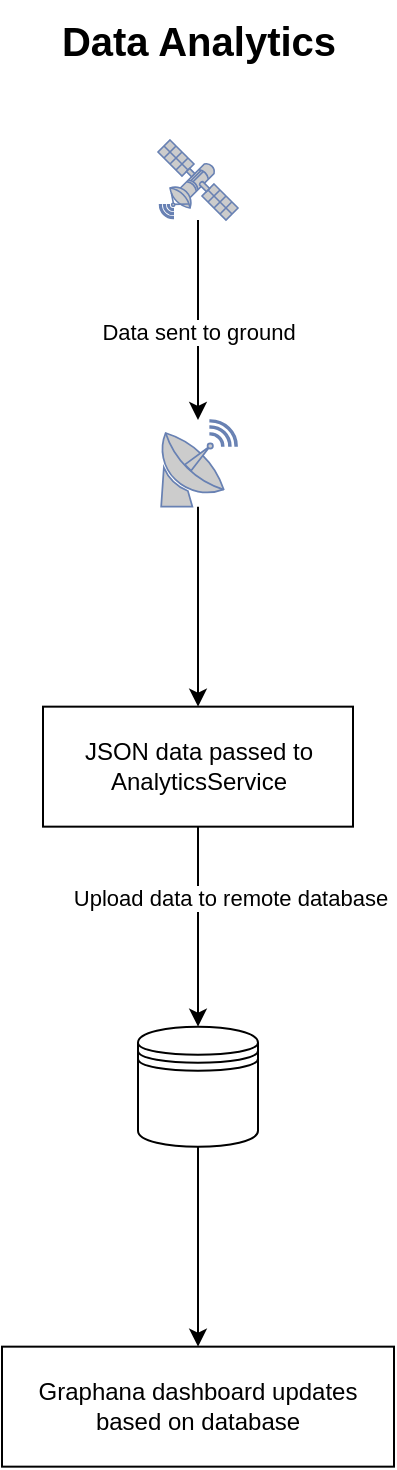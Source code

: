 <mxfile version="24.1.0" type="device">
  <diagram name="Page-1" id="u1J44p7dfjy_udOnklSz">
    <mxGraphModel dx="1434" dy="1396" grid="1" gridSize="10" guides="1" tooltips="1" connect="1" arrows="1" fold="1" page="1" pageScale="1" pageWidth="827" pageHeight="1169" math="0" shadow="0">
      <root>
        <mxCell id="0" />
        <mxCell id="1" parent="0" />
        <mxCell id="IuqejPlVKC5t36psSgME-3" style="edgeStyle=orthogonalEdgeStyle;rounded=0;orthogonalLoop=1;jettySize=auto;html=1;noEdgeStyle=1;orthogonal=1;" edge="1" parent="1" source="IuqejPlVKC5t36psSgME-1" target="IuqejPlVKC5t36psSgME-2">
          <mxGeometry relative="1" as="geometry">
            <Array as="points">
              <mxPoint x="413" y="132" />
              <mxPoint x="413" y="208" />
            </Array>
          </mxGeometry>
        </mxCell>
        <mxCell id="IuqejPlVKC5t36psSgME-4" value="Data sent to ground" style="edgeLabel;html=1;align=center;verticalAlign=middle;resizable=0;points=[];" vertex="1" connectable="0" parent="IuqejPlVKC5t36psSgME-3">
          <mxGeometry x="0.117" relative="1" as="geometry">
            <mxPoint as="offset" />
          </mxGeometry>
        </mxCell>
        <mxCell id="IuqejPlVKC5t36psSgME-1" value="" style="fontColor=#0066CC;verticalAlign=top;verticalLabelPosition=bottom;labelPosition=center;align=center;html=1;outlineConnect=0;fillColor=#CCCCCC;strokeColor=#6881B3;gradientColor=none;gradientDirection=north;strokeWidth=2;shape=mxgraph.networks.satellite;" vertex="1" parent="1">
          <mxGeometry x="393" y="80" width="40" height="40" as="geometry" />
        </mxCell>
        <mxCell id="IuqejPlVKC5t36psSgME-7" style="edgeStyle=orthogonalEdgeStyle;rounded=0;orthogonalLoop=1;jettySize=auto;html=1;noEdgeStyle=1;orthogonal=1;" edge="1" parent="1" source="IuqejPlVKC5t36psSgME-2" target="IuqejPlVKC5t36psSgME-6">
          <mxGeometry relative="1" as="geometry">
            <Array as="points">
              <mxPoint x="413" y="275.33" />
              <mxPoint x="413" y="351.33" />
            </Array>
          </mxGeometry>
        </mxCell>
        <mxCell id="IuqejPlVKC5t36psSgME-2" value="" style="fontColor=#0066CC;verticalAlign=top;verticalLabelPosition=bottom;labelPosition=center;align=center;html=1;outlineConnect=0;fillColor=#CCCCCC;strokeColor=#6881B3;gradientColor=none;gradientDirection=north;strokeWidth=2;shape=mxgraph.networks.satellite_dish;" vertex="1" parent="1">
          <mxGeometry x="393.5" y="220" width="39" height="43.33" as="geometry" />
        </mxCell>
        <mxCell id="IuqejPlVKC5t36psSgME-14" value="" style="edgeStyle=orthogonalEdgeStyle;rounded=0;orthogonalLoop=1;jettySize=auto;html=1;noEdgeStyle=1;orthogonal=1;" edge="1" parent="1" source="IuqejPlVKC5t36psSgME-6" target="IuqejPlVKC5t36psSgME-13">
          <mxGeometry relative="1" as="geometry">
            <Array as="points">
              <mxPoint x="413" y="435.33" />
              <mxPoint x="413" y="511.33" />
            </Array>
          </mxGeometry>
        </mxCell>
        <mxCell id="IuqejPlVKC5t36psSgME-15" value="Upload data to remote database" style="edgeLabel;html=1;align=center;verticalAlign=middle;resizable=0;points=[];" vertex="1" connectable="0" parent="IuqejPlVKC5t36psSgME-14">
          <mxGeometry x="-0.165" y="3" relative="1" as="geometry">
            <mxPoint x="13" y="-7" as="offset" />
          </mxGeometry>
        </mxCell>
        <mxCell id="IuqejPlVKC5t36psSgME-6" value="JSON data passed to AnalyticsService" style="rounded=0;whiteSpace=wrap;html=1;" vertex="1" parent="1">
          <mxGeometry x="335.5" y="363.33" width="155" height="60" as="geometry" />
        </mxCell>
        <mxCell id="IuqejPlVKC5t36psSgME-8" value="Data Analytics" style="text;html=1;align=center;verticalAlign=middle;resizable=0;points=[];autosize=1;strokeColor=none;fillColor=none;fontStyle=1;fontSize=20;" vertex="1" parent="1">
          <mxGeometry x="338" y="10" width="150" height="40" as="geometry" />
        </mxCell>
        <mxCell id="IuqejPlVKC5t36psSgME-18" style="edgeStyle=orthogonalEdgeStyle;rounded=0;orthogonalLoop=1;jettySize=auto;html=1;entryX=0.5;entryY=0;entryDx=0;entryDy=0;noEdgeStyle=1;orthogonal=1;" edge="1" parent="1" source="IuqejPlVKC5t36psSgME-13" target="IuqejPlVKC5t36psSgME-16">
          <mxGeometry relative="1" as="geometry">
            <Array as="points">
              <mxPoint x="413" y="595.33" />
              <mxPoint x="413" y="671.33" />
            </Array>
          </mxGeometry>
        </mxCell>
        <mxCell id="IuqejPlVKC5t36psSgME-13" value="" style="shape=datastore;whiteSpace=wrap;html=1;" vertex="1" parent="1">
          <mxGeometry x="383" y="523.33" width="60" height="60" as="geometry" />
        </mxCell>
        <mxCell id="IuqejPlVKC5t36psSgME-16" value="Graphana dashboard updates based on database" style="rounded=0;whiteSpace=wrap;html=1;" vertex="1" parent="1">
          <mxGeometry x="315" y="683.33" width="196" height="60" as="geometry" />
        </mxCell>
      </root>
    </mxGraphModel>
  </diagram>
</mxfile>
